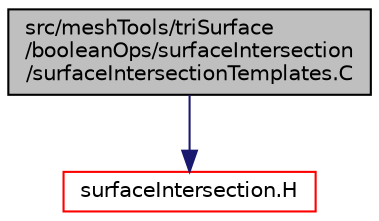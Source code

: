 digraph "src/meshTools/triSurface/booleanOps/surfaceIntersection/surfaceIntersectionTemplates.C"
{
  bgcolor="transparent";
  edge [fontname="Helvetica",fontsize="10",labelfontname="Helvetica",labelfontsize="10"];
  node [fontname="Helvetica",fontsize="10",shape=record];
  Node1 [label="src/meshTools/triSurface\l/booleanOps/surfaceIntersection\l/surfaceIntersectionTemplates.C",height=0.2,width=0.4,color="black", fillcolor="grey75", style="filled", fontcolor="black"];
  Node1 -> Node2 [color="midnightblue",fontsize="10",style="solid",fontname="Helvetica"];
  Node2 [label="surfaceIntersection.H",height=0.2,width=0.4,color="red",URL="$a07803.html"];
}
